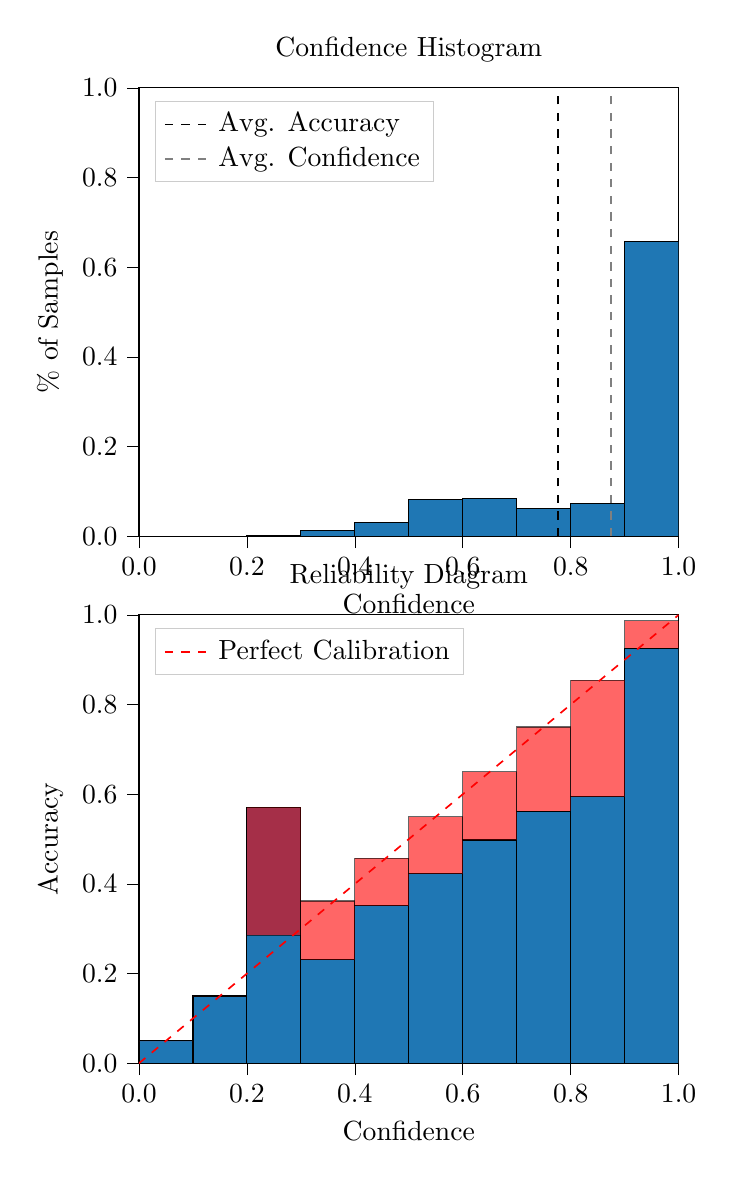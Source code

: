 % This file was created by tikzplotlib v0.9.8.
\begin{tikzpicture}

\definecolor{color0}{rgb}{0.122,0.467,0.706}

\begin{groupplot}[group style={group size=1 by 2}]
\nextgroupplot[
legend cell align={left},
legend style={
  fill opacity=0.8,
  draw opacity=1,
  text opacity=1,
  at={(0.03,0.97)},
  anchor=north west,
  draw=white!80!black
},
tick align=outside,
tick pos=left,
title={Confidence Histogram},
x grid style={white!69.02!black},
xlabel={Confidence},
xmin=0, xmax=1,
xtick style={color=black},
xtick={0,0.2,0.4,0.6,0.8,1},
xticklabels={0.0,0.2,0.4,0.6,0.8,1.0},
y grid style={white!69.02!black},
ylabel={\% of Samples},
ymin=0, ymax=1,
ytick style={color=black},
ytick={0,0.2,0.4,0.6,0.8,1},
yticklabels={0.0,0.2,0.4,0.6,0.8,1.0}
]
\draw[draw=black,fill=color0] (axis cs:-6.939e-18,0) rectangle (axis cs:0.1,0);
\draw[draw=black,fill=color0] (axis cs:0.1,0) rectangle (axis cs:0.2,0);
\draw[draw=black,fill=color0] (axis cs:0.2,0) rectangle (axis cs:0.3,0.001);
\draw[draw=black,fill=color0] (axis cs:0.3,0) rectangle (axis cs:0.4,0.012);
\draw[draw=black,fill=color0] (axis cs:0.4,0) rectangle (axis cs:0.5,0.031);
\draw[draw=black,fill=color0] (axis cs:0.5,0) rectangle (axis cs:0.6,0.082);
\draw[draw=black,fill=color0] (axis cs:0.6,0) rectangle (axis cs:0.7,0.084);
\draw[draw=black,fill=color0] (axis cs:0.7,0) rectangle (axis cs:0.8,0.062);
\draw[draw=black,fill=color0] (axis cs:0.8,0) rectangle (axis cs:0.9,0.072);
\draw[draw=black,fill=color0] (axis cs:0.9,0) rectangle (axis cs:1,0.657);
\addplot [semithick, black, dashed]
table {%
0.777 0
0.777 1
};
\addlegendentry{Avg. Accuracy}
\addplot [semithick, white!50.196!black, dashed]
table {%
0.875 0
0.875 1
};
\addlegendentry{Avg. Confidence}

\nextgroupplot[
legend cell align={left},
legend style={
  fill opacity=0.8,
  draw opacity=1,
  text opacity=1,
  at={(0.03,0.97)},
  anchor=north west,
  draw=white!80!black
},
tick align=outside,
tick pos=left,
title={Reliability Diagram},
x grid style={white!69.02!black},
xlabel={Confidence},
xmin=0, xmax=1,
xtick style={color=black},
xtick={0,0.2,0.4,0.6,0.8,1},
xticklabels={0.0,0.2,0.4,0.6,0.8,1.0},
y grid style={white!69.02!black},
ylabel={Accuracy},
ymin=0, ymax=1,
ytick style={color=black},
ytick={0,0.2,0.4,0.6,0.8,1},
yticklabels={0.0,0.2,0.4,0.6,0.8,1.0}
]
\draw[draw=black,fill=color0] (axis cs:-6.939e-18,0) rectangle (axis cs:0.1,0.05);
\draw[draw=black,fill=color0] (axis cs:0.1,0) rectangle (axis cs:0.2,0.15);
\draw[draw=black,fill=color0] (axis cs:0.2,0) rectangle (axis cs:0.3,0.571);
\draw[draw=black,fill=color0] (axis cs:0.3,0) rectangle (axis cs:0.4,0.231);
\draw[draw=black,fill=color0] (axis cs:0.4,0) rectangle (axis cs:0.5,0.351);
\draw[draw=black,fill=color0] (axis cs:0.5,0) rectangle (axis cs:0.6,0.423);
\draw[draw=black,fill=color0] (axis cs:0.6,0) rectangle (axis cs:0.7,0.498);
\draw[draw=black,fill=color0] (axis cs:0.7,0) rectangle (axis cs:0.8,0.562);
\draw[draw=black,fill=color0] (axis cs:0.8,0) rectangle (axis cs:0.9,0.595);
\draw[draw=black,fill=color0] (axis cs:0.9,0) rectangle (axis cs:1,0.926);
\draw[draw=black,fill=red,opacity=0.6] (axis cs:-6.939e-18,0.05) rectangle (axis cs:0.1,0.05);
\draw[draw=black,fill=red,opacity=0.6] (axis cs:0.1,0.15) rectangle (axis cs:0.2,0.15);
\draw[draw=black,fill=red,opacity=0.6] (axis cs:0.2,0.571) rectangle (axis cs:0.3,0.285);
\draw[draw=black,fill=red,opacity=0.6] (axis cs:0.3,0.231) rectangle (axis cs:0.4,0.362);
\draw[draw=black,fill=red,opacity=0.6] (axis cs:0.4,0.351) rectangle (axis cs:0.5,0.457);
\draw[draw=black,fill=red,opacity=0.6] (axis cs:0.5,0.423) rectangle (axis cs:0.6,0.55);
\draw[draw=black,fill=red,opacity=0.6] (axis cs:0.6,0.498) rectangle (axis cs:0.7,0.65);
\draw[draw=black,fill=red,opacity=0.6] (axis cs:0.7,0.562) rectangle (axis cs:0.8,0.75);
\draw[draw=black,fill=red,opacity=0.6] (axis cs:0.8,0.595) rectangle (axis cs:0.9,0.854);
\draw[draw=black,fill=red,opacity=0.6] (axis cs:0.9,0.926) rectangle (axis cs:1,0.987);
\addplot [semithick, red, dashed]
table {%
0 0
1 1
};
\addlegendentry{Perfect Calibration}
\end{groupplot}

\end{tikzpicture}
